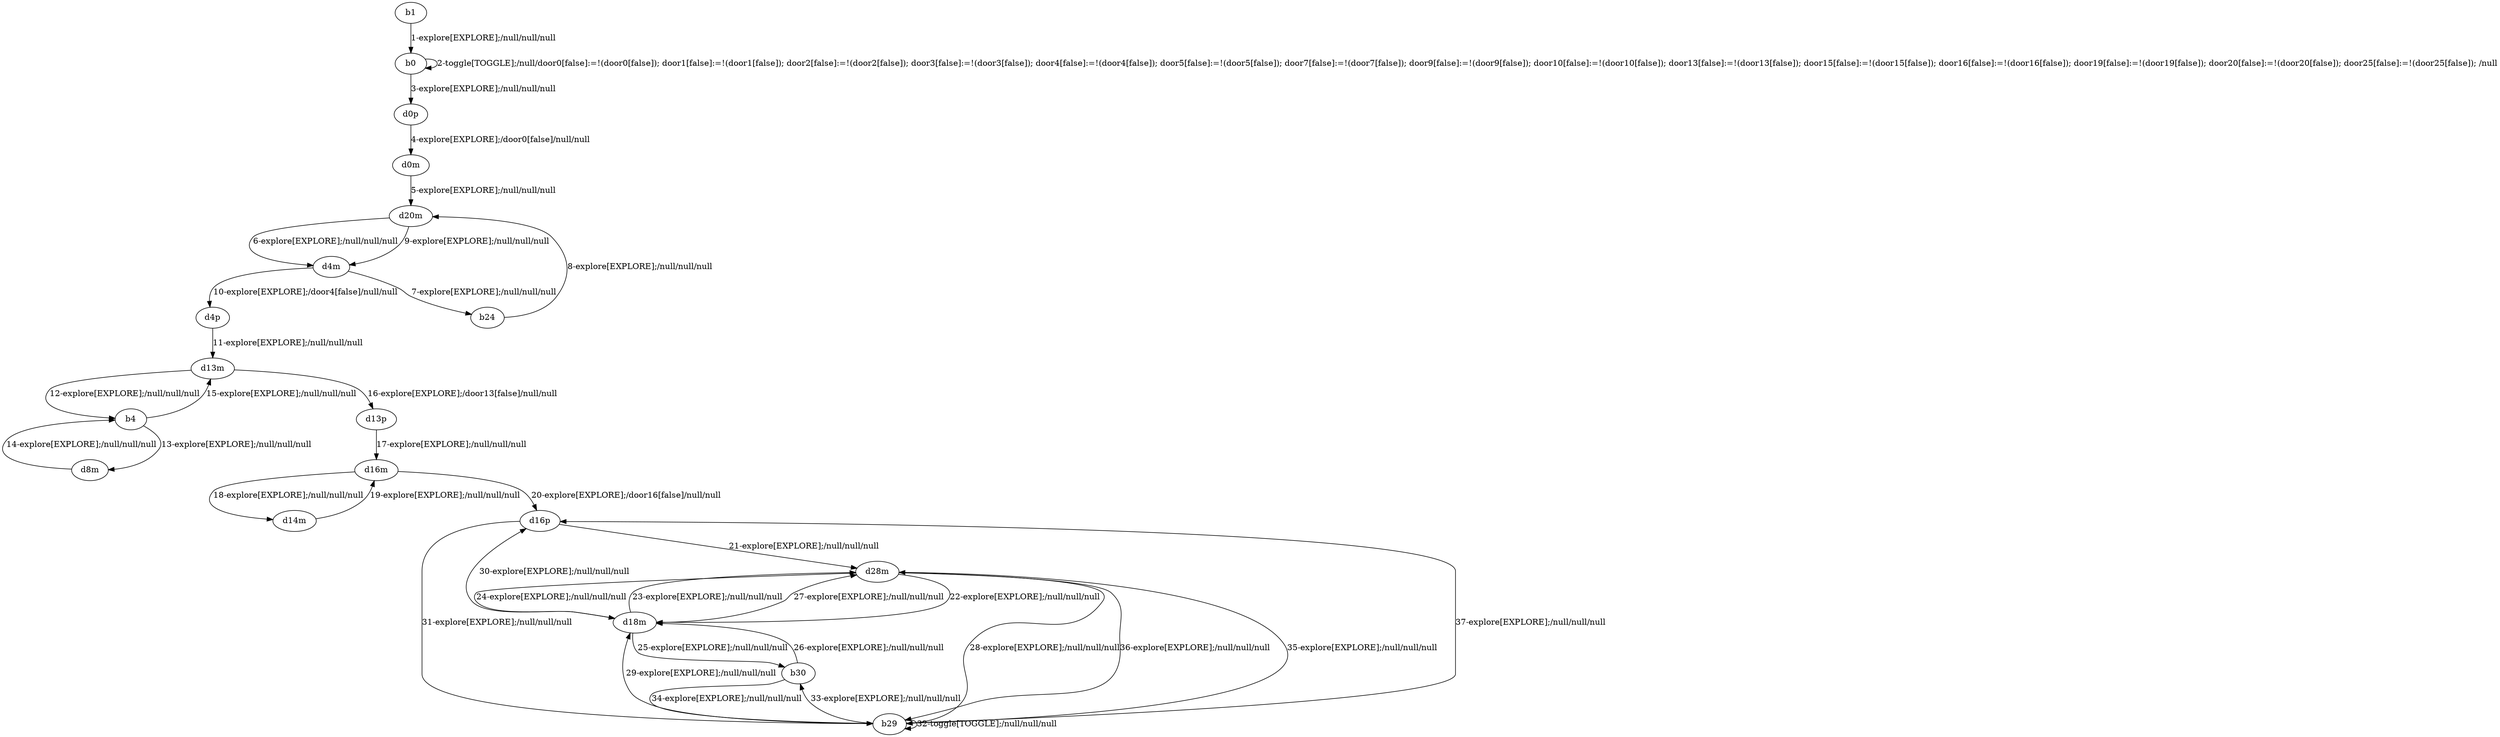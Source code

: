 # Total number of goals covered by this test: 1
# b29 --> d16p

digraph g {
"b1" -> "b0" [label = "1-explore[EXPLORE];/null/null/null"];
"b0" -> "b0" [label = "2-toggle[TOGGLE];/null/door0[false]:=!(door0[false]); door1[false]:=!(door1[false]); door2[false]:=!(door2[false]); door3[false]:=!(door3[false]); door4[false]:=!(door4[false]); door5[false]:=!(door5[false]); door7[false]:=!(door7[false]); door9[false]:=!(door9[false]); door10[false]:=!(door10[false]); door13[false]:=!(door13[false]); door15[false]:=!(door15[false]); door16[false]:=!(door16[false]); door19[false]:=!(door19[false]); door20[false]:=!(door20[false]); door25[false]:=!(door25[false]); /null"];
"b0" -> "d0p" [label = "3-explore[EXPLORE];/null/null/null"];
"d0p" -> "d0m" [label = "4-explore[EXPLORE];/door0[false]/null/null"];
"d0m" -> "d20m" [label = "5-explore[EXPLORE];/null/null/null"];
"d20m" -> "d4m" [label = "6-explore[EXPLORE];/null/null/null"];
"d4m" -> "b24" [label = "7-explore[EXPLORE];/null/null/null"];
"b24" -> "d20m" [label = "8-explore[EXPLORE];/null/null/null"];
"d20m" -> "d4m" [label = "9-explore[EXPLORE];/null/null/null"];
"d4m" -> "d4p" [label = "10-explore[EXPLORE];/door4[false]/null/null"];
"d4p" -> "d13m" [label = "11-explore[EXPLORE];/null/null/null"];
"d13m" -> "b4" [label = "12-explore[EXPLORE];/null/null/null"];
"b4" -> "d8m" [label = "13-explore[EXPLORE];/null/null/null"];
"d8m" -> "b4" [label = "14-explore[EXPLORE];/null/null/null"];
"b4" -> "d13m" [label = "15-explore[EXPLORE];/null/null/null"];
"d13m" -> "d13p" [label = "16-explore[EXPLORE];/door13[false]/null/null"];
"d13p" -> "d16m" [label = "17-explore[EXPLORE];/null/null/null"];
"d16m" -> "d14m" [label = "18-explore[EXPLORE];/null/null/null"];
"d14m" -> "d16m" [label = "19-explore[EXPLORE];/null/null/null"];
"d16m" -> "d16p" [label = "20-explore[EXPLORE];/door16[false]/null/null"];
"d16p" -> "d28m" [label = "21-explore[EXPLORE];/null/null/null"];
"d28m" -> "d18m" [label = "22-explore[EXPLORE];/null/null/null"];
"d18m" -> "d28m" [label = "23-explore[EXPLORE];/null/null/null"];
"d28m" -> "d18m" [label = "24-explore[EXPLORE];/null/null/null"];
"d18m" -> "b30" [label = "25-explore[EXPLORE];/null/null/null"];
"b30" -> "d18m" [label = "26-explore[EXPLORE];/null/null/null"];
"d18m" -> "d28m" [label = "27-explore[EXPLORE];/null/null/null"];
"d28m" -> "b29" [label = "28-explore[EXPLORE];/null/null/null"];
"b29" -> "d18m" [label = "29-explore[EXPLORE];/null/null/null"];
"d18m" -> "d16p" [label = "30-explore[EXPLORE];/null/null/null"];
"d16p" -> "b29" [label = "31-explore[EXPLORE];/null/null/null"];
"b29" -> "b29" [label = "32-toggle[TOGGLE];/null/null/null"];
"b29" -> "b30" [label = "33-explore[EXPLORE];/null/null/null"];
"b30" -> "b29" [label = "34-explore[EXPLORE];/null/null/null"];
"b29" -> "d28m" [label = "35-explore[EXPLORE];/null/null/null"];
"d28m" -> "b29" [label = "36-explore[EXPLORE];/null/null/null"];
"b29" -> "d16p" [label = "37-explore[EXPLORE];/null/null/null"];
}
